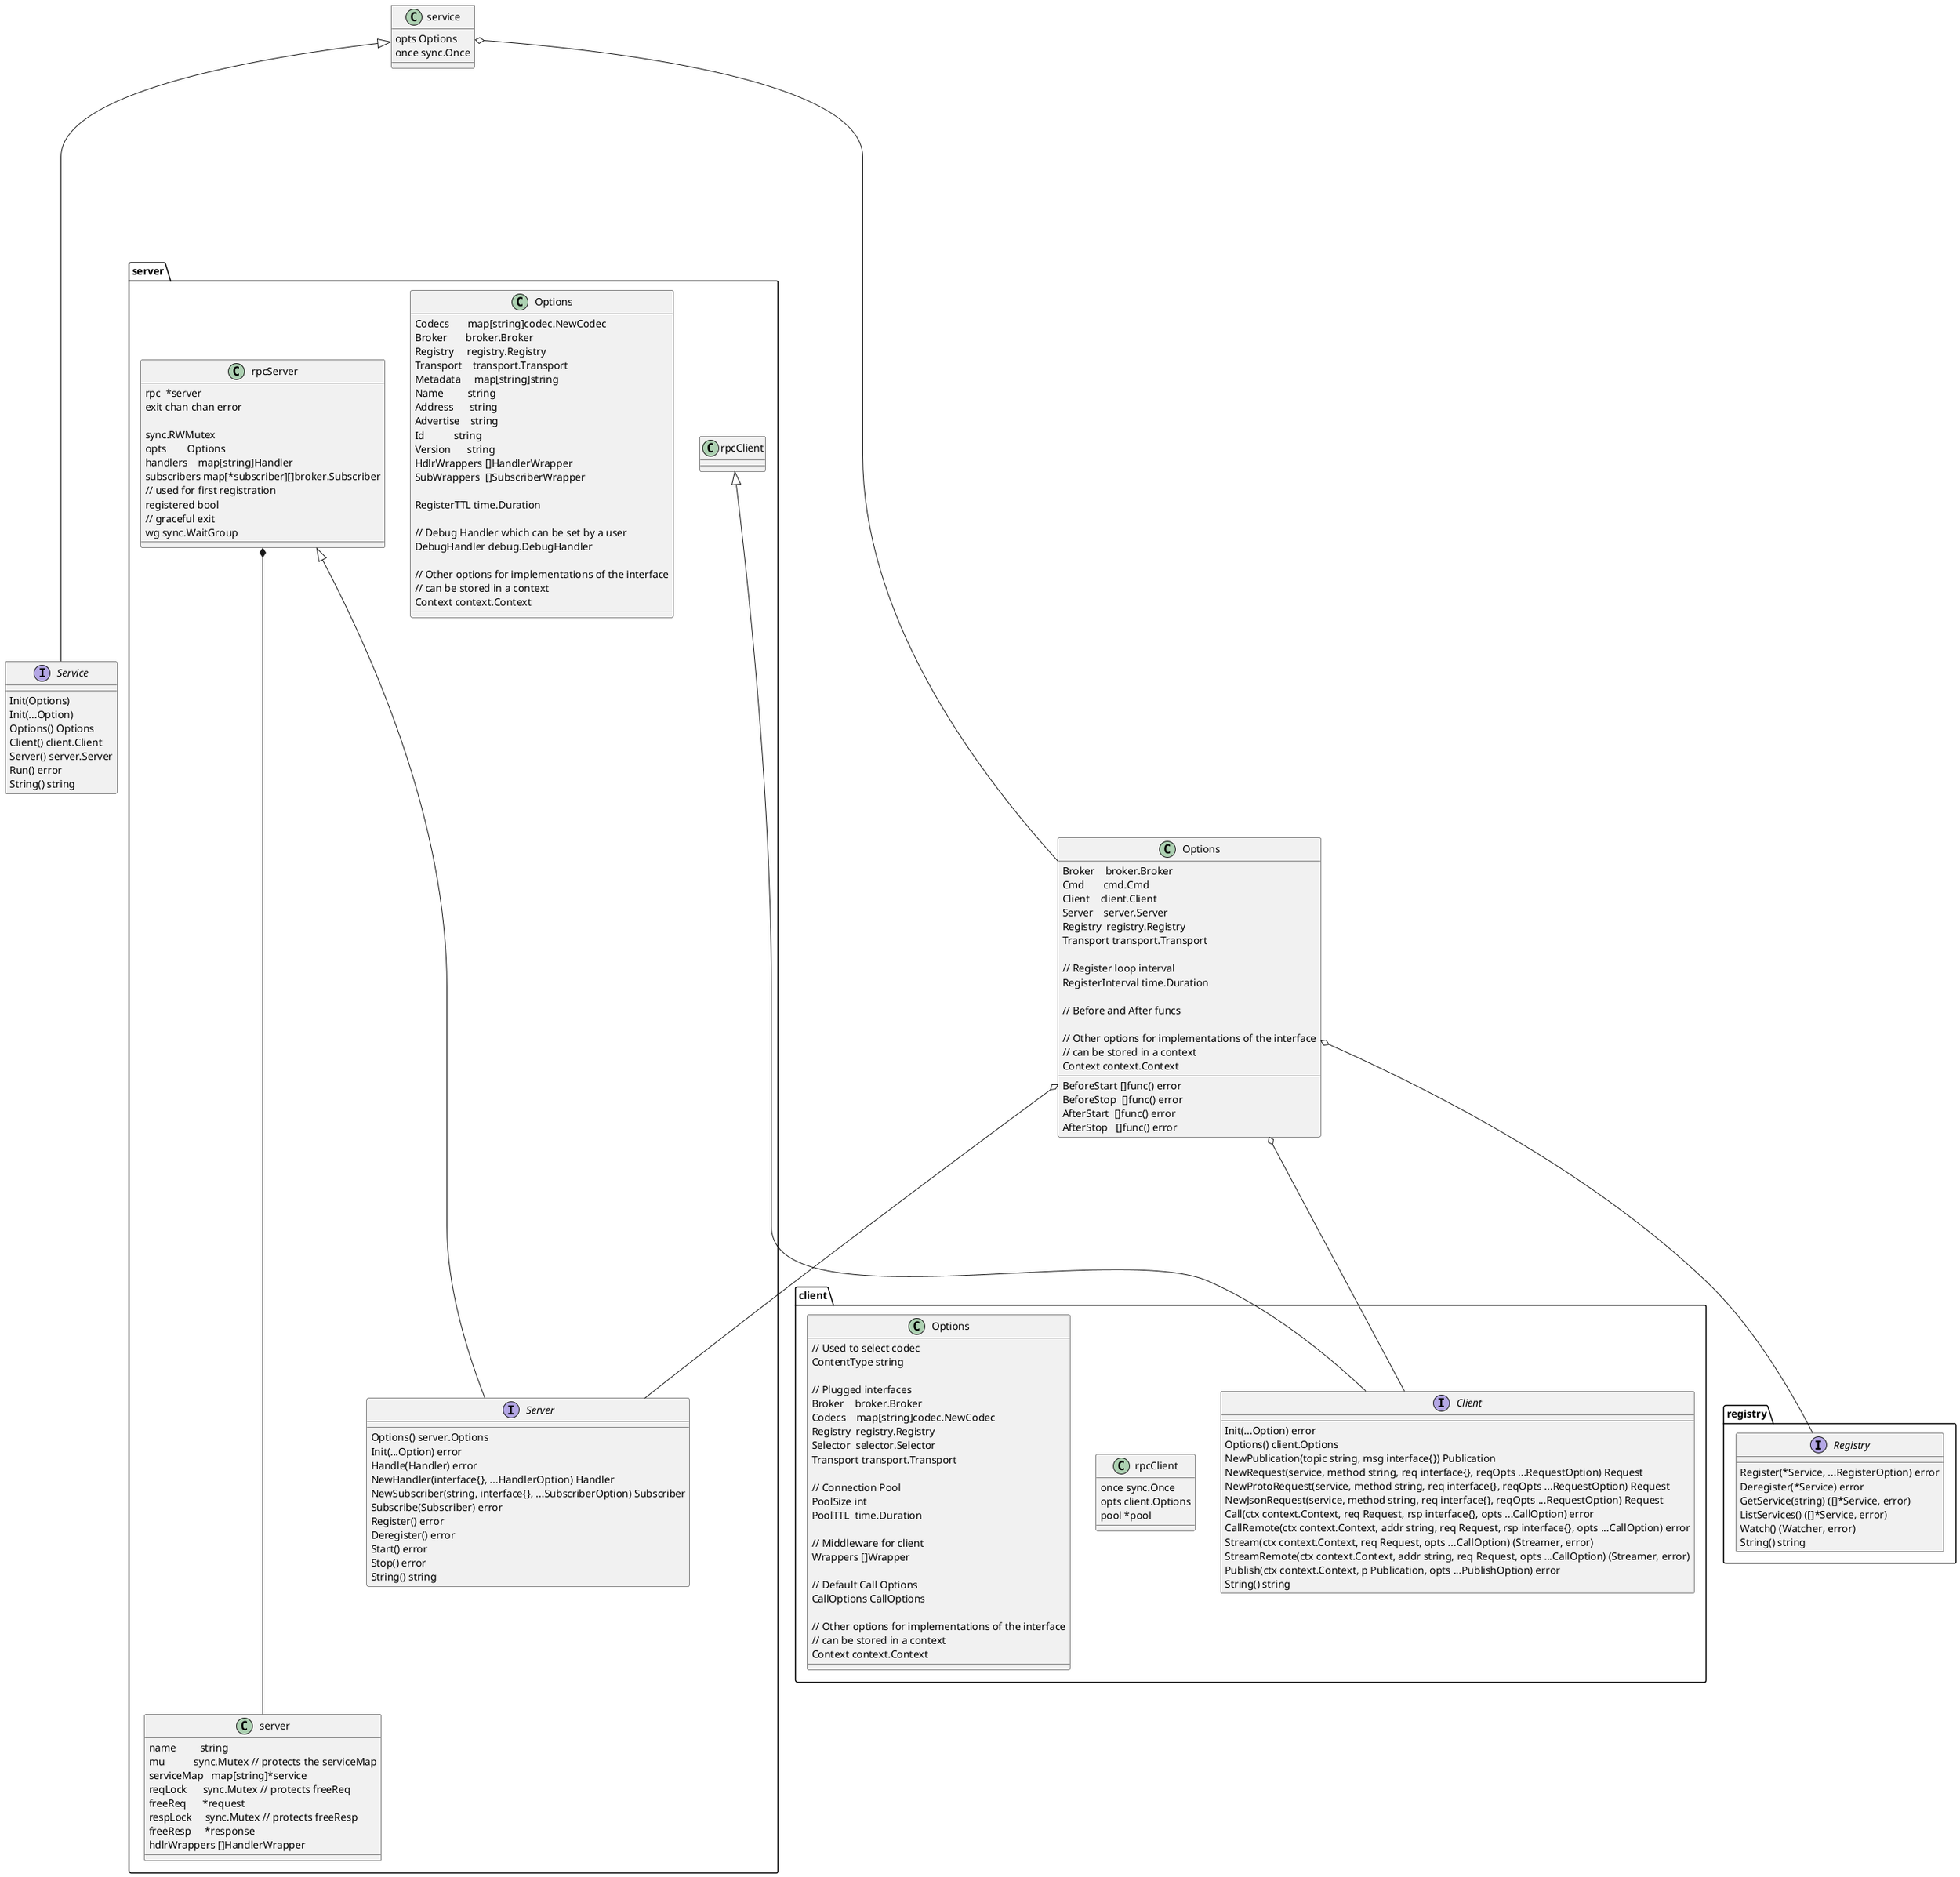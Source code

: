 @startuml

interface Service{
    Init(Options)
    Init(...Option)
    Options() Options
    Client() client.Client
    Server() server.Server
    Run() error
    String() string
}

interface server.Server{
    Options() server.Options
    Init(...Option) error
    Handle(Handler) error
    NewHandler(interface{}, ...HandlerOption) Handler
    NewSubscriber(string, interface{}, ...SubscriberOption) Subscriber
    Subscribe(Subscriber) error
    Register() error
    Deregister() error
    Start() error
    Stop() error
    String() string
}

interface client.Client{
    Init(...Option) error
    Options() client.Options
    NewPublication(topic string, msg interface{}) Publication
    NewRequest(service, method string, req interface{}, reqOpts ...RequestOption) Request
    NewProtoRequest(service, method string, req interface{}, reqOpts ...RequestOption) Request
    NewJsonRequest(service, method string, req interface{}, reqOpts ...RequestOption) Request
    Call(ctx context.Context, req Request, rsp interface{}, opts ...CallOption) error
    CallRemote(ctx context.Context, addr string, req Request, rsp interface{}, opts ...CallOption) error
    Stream(ctx context.Context, req Request, opts ...CallOption) (Streamer, error)
    StreamRemote(ctx context.Context, addr string, req Request, opts ...CallOption) (Streamer, error)
    Publish(ctx context.Context, p Publication, opts ...PublishOption) error
    String() string
}

interface registry.Registry{
    Register(*Service, ...RegisterOption) error
    Deregister(*Service) error
    GetService(string) ([]*Service, error)
    ListServices() ([]*Service, error)
    Watch() (Watcher, error)
    String() string
}

class service{
    opts Options
    once sync.Once
}

class Options{
    Broker    broker.Broker
    Cmd       cmd.Cmd
    Client    client.Client
    Server    server.Server
    Registry  registry.Registry
    Transport transport.Transport

    // Register loop interval
    RegisterInterval time.Duration

    // Before and After funcs
    BeforeStart []func() error
    BeforeStop  []func() error
    AfterStart  []func() error
    AfterStop   []func() error

    // Other options for implementations of the interface
    // can be stored in a context
    Context context.Context
}

class server.rpcServer{
    rpc  *server
    exit chan chan error

    sync.RWMutex
    opts        Options
    handlers    map[string]Handler
    subscribers map[*subscriber][]broker.Subscriber
    // used for first registration
    registered bool
    // graceful exit
    wg sync.WaitGroup
}

class server.server{
    name         string
    mu           sync.Mutex // protects the serviceMap
    serviceMap   map[string]*service
    reqLock      sync.Mutex // protects freeReq
    freeReq      *request
    respLock     sync.Mutex // protects freeResp
    freeResp     *response
    hdlrWrappers []HandlerWrapper
}

class client.rpcClient{
    once sync.Once
    opts client.Options
    pool *pool
}

class client.Options{
    // Used to select codec
    ContentType string

    // Plugged interfaces
    Broker    broker.Broker
    Codecs    map[string]codec.NewCodec
    Registry  registry.Registry
    Selector  selector.Selector
    Transport transport.Transport

    // Connection Pool
    PoolSize int
    PoolTTL  time.Duration

    // Middleware for client
    Wrappers []Wrapper

    // Default Call Options
    CallOptions CallOptions

    // Other options for implementations of the interface
    // can be stored in a context
    Context context.Context
}

class server.Options{
    Codecs       map[string]codec.NewCodec
    Broker       broker.Broker
    Registry     registry.Registry
    Transport    transport.Transport
    Metadata     map[string]string
    Name         string
    Address      string
    Advertise    string
    Id           string
    Version      string
    HdlrWrappers []HandlerWrapper
    SubWrappers  []SubscriberWrapper

    RegisterTTL time.Duration

    // Debug Handler which can be set by a user
    DebugHandler debug.DebugHandler

    // Other options for implementations of the interface
    // can be stored in a context
    Context context.Context
}



service o-------- Options
service <|------- Service
server.rpcServer <|------- server.Server
server.rpcServer *-------- server.server
server.rpcClient <|------- client.Client

Options o----- server.Server
Options o----- client.Client
Options o----- registry.Registry


@enduml